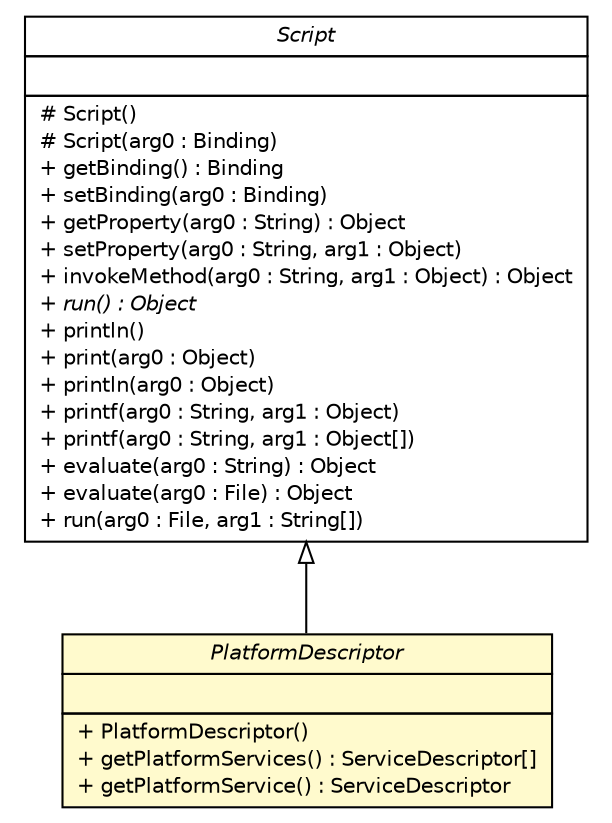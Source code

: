 #!/usr/local/bin/dot
#
# Class diagram 
# Generated by UMLGraph version R5_6 (http://www.umlgraph.org/)
#

digraph G {
	edge [fontname="Helvetica",fontsize=10,labelfontname="Helvetica",labelfontsize=10];
	node [fontname="Helvetica",fontsize=10,shape=plaintext];
	nodesep=0.25;
	ranksep=0.5;
	// sorcer.boot.platform.PlatformDescriptor
	c341813 [label=<<table title="sorcer.boot.platform.PlatformDescriptor" border="0" cellborder="1" cellspacing="0" cellpadding="2" port="p" bgcolor="lemonChiffon" href="./PlatformDescriptor.html">
		<tr><td><table border="0" cellspacing="0" cellpadding="1">
<tr><td align="center" balign="center"><font face="Helvetica-Oblique"> PlatformDescriptor </font></td></tr>
		</table></td></tr>
		<tr><td><table border="0" cellspacing="0" cellpadding="1">
<tr><td align="left" balign="left">  </td></tr>
		</table></td></tr>
		<tr><td><table border="0" cellspacing="0" cellpadding="1">
<tr><td align="left" balign="left"> + PlatformDescriptor() </td></tr>
<tr><td align="left" balign="left"> + getPlatformServices() : ServiceDescriptor[] </td></tr>
<tr><td align="left" balign="left"> + getPlatformService() : ServiceDescriptor </td></tr>
		</table></td></tr>
		</table>>, URL="./PlatformDescriptor.html", fontname="Helvetica", fontcolor="black", fontsize=10.0];
	//sorcer.boot.platform.PlatformDescriptor extends groovy.lang.Script
	c341985:p -> c341813:p [dir=back,arrowtail=empty];
	// groovy.lang.Script
	c341985 [label=<<table title="groovy.lang.Script" border="0" cellborder="1" cellspacing="0" cellpadding="2" port="p">
		<tr><td><table border="0" cellspacing="0" cellpadding="1">
<tr><td align="center" balign="center"><font face="Helvetica-Oblique"> Script </font></td></tr>
		</table></td></tr>
		<tr><td><table border="0" cellspacing="0" cellpadding="1">
<tr><td align="left" balign="left">  </td></tr>
		</table></td></tr>
		<tr><td><table border="0" cellspacing="0" cellpadding="1">
<tr><td align="left" balign="left"> # Script() </td></tr>
<tr><td align="left" balign="left"> # Script(arg0 : Binding) </td></tr>
<tr><td align="left" balign="left"> + getBinding() : Binding </td></tr>
<tr><td align="left" balign="left"> + setBinding(arg0 : Binding) </td></tr>
<tr><td align="left" balign="left"> + getProperty(arg0 : String) : Object </td></tr>
<tr><td align="left" balign="left"> + setProperty(arg0 : String, arg1 : Object) </td></tr>
<tr><td align="left" balign="left"> + invokeMethod(arg0 : String, arg1 : Object) : Object </td></tr>
<tr><td align="left" balign="left"><font face="Helvetica-Oblique" point-size="10.0"> + run() : Object </font></td></tr>
<tr><td align="left" balign="left"> + println() </td></tr>
<tr><td align="left" balign="left"> + print(arg0 : Object) </td></tr>
<tr><td align="left" balign="left"> + println(arg0 : Object) </td></tr>
<tr><td align="left" balign="left"> + printf(arg0 : String, arg1 : Object) </td></tr>
<tr><td align="left" balign="left"> + printf(arg0 : String, arg1 : Object[]) </td></tr>
<tr><td align="left" balign="left"> + evaluate(arg0 : String) : Object </td></tr>
<tr><td align="left" balign="left"> + evaluate(arg0 : File) : Object </td></tr>
<tr><td align="left" balign="left"> + run(arg0 : File, arg1 : String[]) </td></tr>
		</table></td></tr>
		</table>>, URL="null", fontname="Helvetica", fontcolor="black", fontsize=10.0];
}

